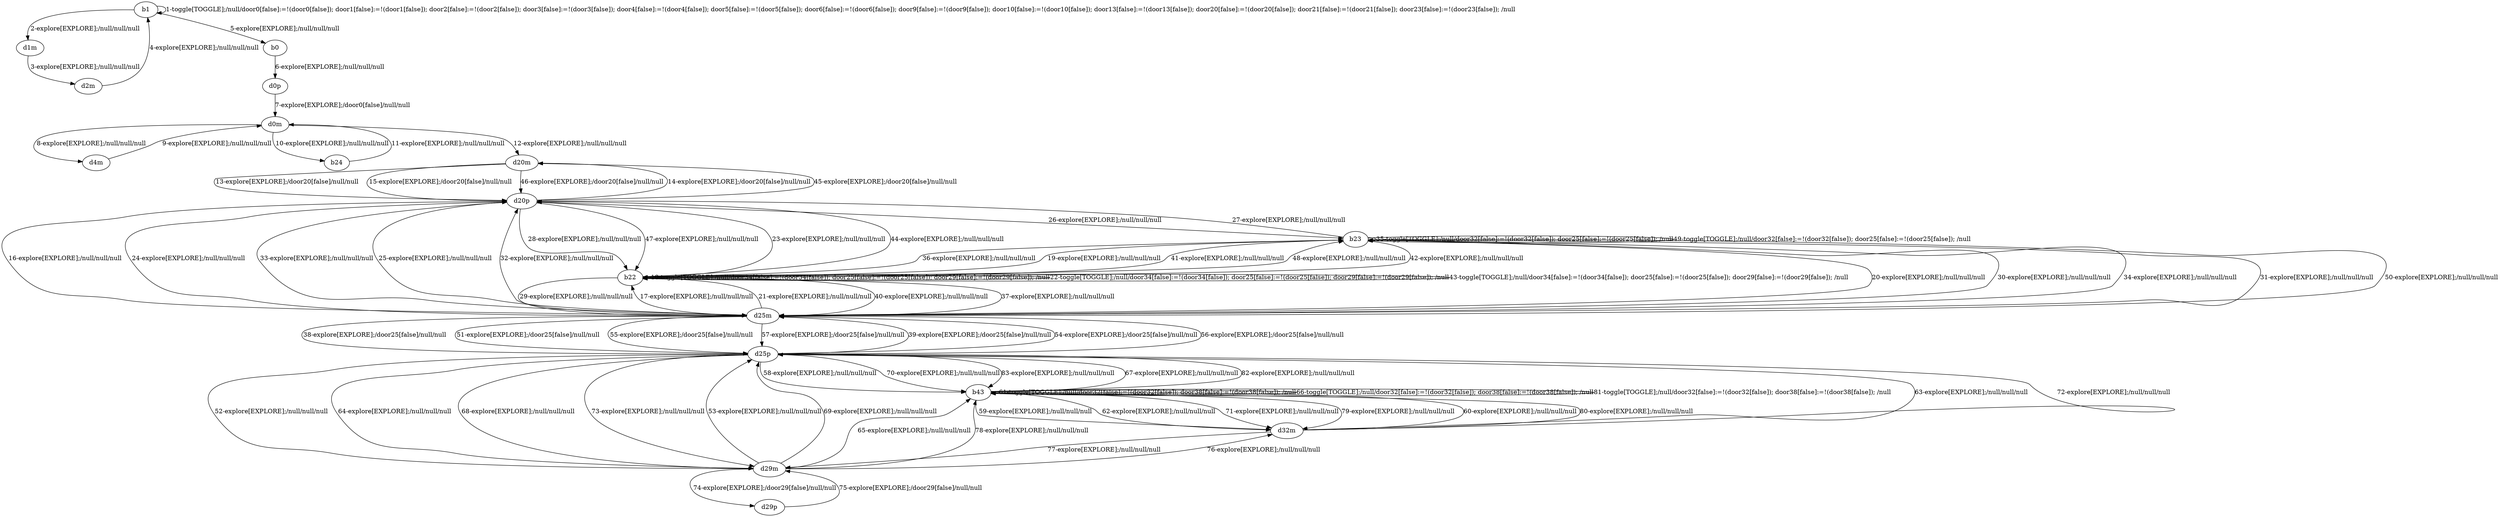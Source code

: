 # Total number of goals covered by this test: 2
# d29p --> d29m
# d29m --> d29p

digraph g {
"b1" -> "b1" [label = "1-toggle[TOGGLE];/null/door0[false]:=!(door0[false]); door1[false]:=!(door1[false]); door2[false]:=!(door2[false]); door3[false]:=!(door3[false]); door4[false]:=!(door4[false]); door5[false]:=!(door5[false]); door6[false]:=!(door6[false]); door9[false]:=!(door9[false]); door10[false]:=!(door10[false]); door13[false]:=!(door13[false]); door20[false]:=!(door20[false]); door21[false]:=!(door21[false]); door23[false]:=!(door23[false]); /null"];
"b1" -> "d1m" [label = "2-explore[EXPLORE];/null/null/null"];
"d1m" -> "d2m" [label = "3-explore[EXPLORE];/null/null/null"];
"d2m" -> "b1" [label = "4-explore[EXPLORE];/null/null/null"];
"b1" -> "b0" [label = "5-explore[EXPLORE];/null/null/null"];
"b0" -> "d0p" [label = "6-explore[EXPLORE];/null/null/null"];
"d0p" -> "d0m" [label = "7-explore[EXPLORE];/door0[false]/null/null"];
"d0m" -> "d4m" [label = "8-explore[EXPLORE];/null/null/null"];
"d4m" -> "d0m" [label = "9-explore[EXPLORE];/null/null/null"];
"d0m" -> "b24" [label = "10-explore[EXPLORE];/null/null/null"];
"b24" -> "d0m" [label = "11-explore[EXPLORE];/null/null/null"];
"d0m" -> "d20m" [label = "12-explore[EXPLORE];/null/null/null"];
"d20m" -> "d20p" [label = "13-explore[EXPLORE];/door20[false]/null/null"];
"d20p" -> "d20m" [label = "14-explore[EXPLORE];/door20[false]/null/null"];
"d20m" -> "d20p" [label = "15-explore[EXPLORE];/door20[false]/null/null"];
"d20p" -> "d25m" [label = "16-explore[EXPLORE];/null/null/null"];
"d25m" -> "b22" [label = "17-explore[EXPLORE];/null/null/null"];
"b22" -> "b22" [label = "18-toggle[TOGGLE];/null/door34[false]:=!(door34[false]); door25[false]:=!(door25[false]); door29[false]:=!(door29[false]); /null"];
"b22" -> "b23" [label = "19-explore[EXPLORE];/null/null/null"];
"b23" -> "d25m" [label = "20-explore[EXPLORE];/null/null/null"];
"d25m" -> "b22" [label = "21-explore[EXPLORE];/null/null/null"];
"b22" -> "b22" [label = "22-toggle[TOGGLE];/null/door34[false]:=!(door34[false]); door25[false]:=!(door25[false]); door29[false]:=!(door29[false]); /null"];
"b22" -> "d20p" [label = "23-explore[EXPLORE];/null/null/null"];
"d20p" -> "d25m" [label = "24-explore[EXPLORE];/null/null/null"];
"d25m" -> "d20p" [label = "25-explore[EXPLORE];/null/null/null"];
"d20p" -> "b23" [label = "26-explore[EXPLORE];/null/null/null"];
"b23" -> "d20p" [label = "27-explore[EXPLORE];/null/null/null"];
"d20p" -> "b22" [label = "28-explore[EXPLORE];/null/null/null"];
"b22" -> "d25m" [label = "29-explore[EXPLORE];/null/null/null"];
"d25m" -> "b23" [label = "30-explore[EXPLORE];/null/null/null"];
"b23" -> "d25m" [label = "31-explore[EXPLORE];/null/null/null"];
"d25m" -> "d20p" [label = "32-explore[EXPLORE];/null/null/null"];
"d20p" -> "d25m" [label = "33-explore[EXPLORE];/null/null/null"];
"d25m" -> "b23" [label = "34-explore[EXPLORE];/null/null/null"];
"b23" -> "b23" [label = "35-toggle[TOGGLE];/null/door32[false]:=!(door32[false]); door25[false]:=!(door25[false]); /null"];
"b23" -> "b22" [label = "36-explore[EXPLORE];/null/null/null"];
"b22" -> "d25m" [label = "37-explore[EXPLORE];/null/null/null"];
"d25m" -> "d25p" [label = "38-explore[EXPLORE];/door25[false]/null/null"];
"d25p" -> "d25m" [label = "39-explore[EXPLORE];/door25[false]/null/null"];
"d25m" -> "b22" [label = "40-explore[EXPLORE];/null/null/null"];
"b22" -> "b23" [label = "41-explore[EXPLORE];/null/null/null"];
"b23" -> "b22" [label = "42-explore[EXPLORE];/null/null/null"];
"b22" -> "b22" [label = "43-toggle[TOGGLE];/null/door34[false]:=!(door34[false]); door25[false]:=!(door25[false]); door29[false]:=!(door29[false]); /null"];
"b22" -> "d20p" [label = "44-explore[EXPLORE];/null/null/null"];
"d20p" -> "d20m" [label = "45-explore[EXPLORE];/door20[false]/null/null"];
"d20m" -> "d20p" [label = "46-explore[EXPLORE];/door20[false]/null/null"];
"d20p" -> "b22" [label = "47-explore[EXPLORE];/null/null/null"];
"b22" -> "b23" [label = "48-explore[EXPLORE];/null/null/null"];
"b23" -> "b23" [label = "49-toggle[TOGGLE];/null/door32[false]:=!(door32[false]); door25[false]:=!(door25[false]); /null"];
"b23" -> "d25m" [label = "50-explore[EXPLORE];/null/null/null"];
"d25m" -> "d25p" [label = "51-explore[EXPLORE];/door25[false]/null/null"];
"d25p" -> "d29m" [label = "52-explore[EXPLORE];/null/null/null"];
"d29m" -> "d25p" [label = "53-explore[EXPLORE];/null/null/null"];
"d25p" -> "d25m" [label = "54-explore[EXPLORE];/door25[false]/null/null"];
"d25m" -> "d25p" [label = "55-explore[EXPLORE];/door25[false]/null/null"];
"d25p" -> "d25m" [label = "56-explore[EXPLORE];/door25[false]/null/null"];
"d25m" -> "d25p" [label = "57-explore[EXPLORE];/door25[false]/null/null"];
"d25p" -> "b43" [label = "58-explore[EXPLORE];/null/null/null"];
"b43" -> "d32m" [label = "59-explore[EXPLORE];/null/null/null"];
"d32m" -> "b43" [label = "60-explore[EXPLORE];/null/null/null"];
"b43" -> "b43" [label = "61-toggle[TOGGLE];/null/door32[false]:=!(door32[false]); door38[false]:=!(door38[false]); /null"];
"b43" -> "d32m" [label = "62-explore[EXPLORE];/null/null/null"];
"d32m" -> "d25p" [label = "63-explore[EXPLORE];/null/null/null"];
"d25p" -> "d29m" [label = "64-explore[EXPLORE];/null/null/null"];
"d29m" -> "b43" [label = "65-explore[EXPLORE];/null/null/null"];
"b43" -> "b43" [label = "66-toggle[TOGGLE];/null/door32[false]:=!(door32[false]); door38[false]:=!(door38[false]); /null"];
"b43" -> "d25p" [label = "67-explore[EXPLORE];/null/null/null"];
"d25p" -> "d29m" [label = "68-explore[EXPLORE];/null/null/null"];
"d29m" -> "d25p" [label = "69-explore[EXPLORE];/null/null/null"];
"d25p" -> "b43" [label = "70-explore[EXPLORE];/null/null/null"];
"b43" -> "d32m" [label = "71-explore[EXPLORE];/null/null/null"];
"d32m" -> "d25p" [label = "72-explore[EXPLORE];/null/null/null"];
"d25p" -> "d29m" [label = "73-explore[EXPLORE];/null/null/null"];
"d29m" -> "d29p" [label = "74-explore[EXPLORE];/door29[false]/null/null"];
"d29p" -> "d29m" [label = "75-explore[EXPLORE];/door29[false]/null/null"];
"d29m" -> "d32m" [label = "76-explore[EXPLORE];/null/null/null"];
"d32m" -> "d29m" [label = "77-explore[EXPLORE];/null/null/null"];
"d29m" -> "b43" [label = "78-explore[EXPLORE];/null/null/null"];
"b43" -> "d32m" [label = "79-explore[EXPLORE];/null/null/null"];
"d32m" -> "b43" [label = "80-explore[EXPLORE];/null/null/null"];
"b43" -> "b43" [label = "81-toggle[TOGGLE];/null/door32[false]:=!(door32[false]); door38[false]:=!(door38[false]); /null"];
"b43" -> "d25p" [label = "82-explore[EXPLORE];/null/null/null"];
"d25p" -> "b43" [label = "83-explore[EXPLORE];/null/null/null"];
}